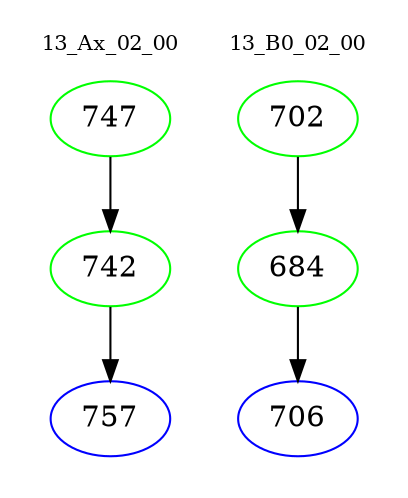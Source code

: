 digraph{
subgraph cluster_0 {
color = white
label = "13_Ax_02_00";
fontsize=10;
T0_747 [label="747", color="green"]
T0_747 -> T0_742 [color="black"]
T0_742 [label="742", color="green"]
T0_742 -> T0_757 [color="black"]
T0_757 [label="757", color="blue"]
}
subgraph cluster_1 {
color = white
label = "13_B0_02_00";
fontsize=10;
T1_702 [label="702", color="green"]
T1_702 -> T1_684 [color="black"]
T1_684 [label="684", color="green"]
T1_684 -> T1_706 [color="black"]
T1_706 [label="706", color="blue"]
}
}
